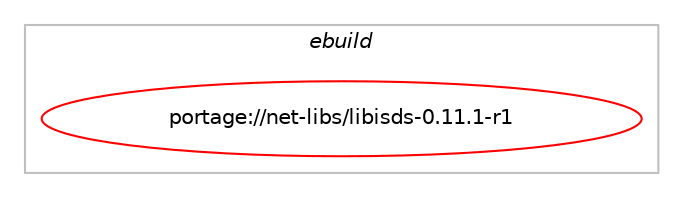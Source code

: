 digraph prolog {

# *************
# Graph options
# *************

newrank=true;
concentrate=true;
compound=true;
graph [rankdir=LR,fontname=Helvetica,fontsize=10,ranksep=1.5];#, ranksep=2.5, nodesep=0.2];
edge  [arrowhead=vee];
node  [fontname=Helvetica,fontsize=10];

# **********
# The ebuild
# **********

subgraph cluster_leftcol {
color=gray;
label=<<i>ebuild</i>>;
id [label="portage://net-libs/libisds-0.11.1-r1", color=red, width=4, href="../net-libs/libisds-0.11.1-r1.svg"];
}

# ****************
# The dependencies
# ****************

subgraph cluster_midcol {
color=gray;
label=<<i>dependencies</i>>;
subgraph cluster_compile {
fillcolor="#eeeeee";
style=filled;
label=<<i>compile</i>>;
# *** BEGIN UNKNOWN DEPENDENCY TYPE (TODO) ***
# id -> equal(use_conditional_group(negative,openssl,portage://net-libs/libisds-0.11.1-r1,[package_dependency(portage://net-libs/libisds-0.11.1-r1,install,no,app-crypt,gnupg,none,[,,],[],[]),package_dependency(portage://net-libs/libisds-0.11.1-r1,install,no,app-crypt,gpgme,none,[,,],any_same_slot,[]),package_dependency(portage://net-libs/libisds-0.11.1-r1,install,no,dev-libs,libgcrypt,none,[,,],any_same_slot,[])]))
# *** END UNKNOWN DEPENDENCY TYPE (TODO) ***

# *** BEGIN UNKNOWN DEPENDENCY TYPE (TODO) ***
# id -> equal(use_conditional_group(positive,curl,portage://net-libs/libisds-0.11.1-r1,[package_dependency(portage://net-libs/libisds-0.11.1-r1,install,no,net-misc,curl,none,[,,],[],[use(enable(ssl),none)])]))
# *** END UNKNOWN DEPENDENCY TYPE (TODO) ***

# *** BEGIN UNKNOWN DEPENDENCY TYPE (TODO) ***
# id -> equal(use_conditional_group(positive,doc,portage://net-libs/libisds-0.11.1-r1,[package_dependency(portage://net-libs/libisds-0.11.1-r1,install,no,app-text,docbook-xsl-stylesheets,none,[,,],[],[]),package_dependency(portage://net-libs/libisds-0.11.1-r1,install,no,dev-libs,libxslt,none,[,,],[],[])]))
# *** END UNKNOWN DEPENDENCY TYPE (TODO) ***

# *** BEGIN UNKNOWN DEPENDENCY TYPE (TODO) ***
# id -> equal(use_conditional_group(positive,openssl,portage://net-libs/libisds-0.11.1-r1,[package_dependency(portage://net-libs/libisds-0.11.1-r1,install,no,dev-libs,openssl,none,[,,],any_same_slot,[])]))
# *** END UNKNOWN DEPENDENCY TYPE (TODO) ***

# *** BEGIN UNKNOWN DEPENDENCY TYPE (TODO) ***
# id -> equal(use_conditional_group(positive,test,portage://net-libs/libisds-0.11.1-r1,[package_dependency(portage://net-libs/libisds-0.11.1-r1,install,no,net-libs,gnutls,none,[,,],[],[])]))
# *** END UNKNOWN DEPENDENCY TYPE (TODO) ***

# *** BEGIN UNKNOWN DEPENDENCY TYPE (TODO) ***
# id -> equal(package_dependency(portage://net-libs/libisds-0.11.1-r1,install,no,dev-libs,expat,none,[,,],[],[]))
# *** END UNKNOWN DEPENDENCY TYPE (TODO) ***

# *** BEGIN UNKNOWN DEPENDENCY TYPE (TODO) ***
# id -> equal(package_dependency(portage://net-libs/libisds-0.11.1-r1,install,no,dev-libs,libxml2,none,[,,],[],[]))
# *** END UNKNOWN DEPENDENCY TYPE (TODO) ***

}
subgraph cluster_compileandrun {
fillcolor="#eeeeee";
style=filled;
label=<<i>compile and run</i>>;
}
subgraph cluster_run {
fillcolor="#eeeeee";
style=filled;
label=<<i>run</i>>;
# *** BEGIN UNKNOWN DEPENDENCY TYPE (TODO) ***
# id -> equal(use_conditional_group(negative,openssl,portage://net-libs/libisds-0.11.1-r1,[package_dependency(portage://net-libs/libisds-0.11.1-r1,run,no,app-crypt,gnupg,none,[,,],[],[]),package_dependency(portage://net-libs/libisds-0.11.1-r1,run,no,app-crypt,gpgme,none,[,,],any_same_slot,[]),package_dependency(portage://net-libs/libisds-0.11.1-r1,run,no,dev-libs,libgcrypt,none,[,,],any_same_slot,[])]))
# *** END UNKNOWN DEPENDENCY TYPE (TODO) ***

# *** BEGIN UNKNOWN DEPENDENCY TYPE (TODO) ***
# id -> equal(use_conditional_group(positive,curl,portage://net-libs/libisds-0.11.1-r1,[package_dependency(portage://net-libs/libisds-0.11.1-r1,run,no,net-misc,curl,none,[,,],[],[use(enable(ssl),none)])]))
# *** END UNKNOWN DEPENDENCY TYPE (TODO) ***

# *** BEGIN UNKNOWN DEPENDENCY TYPE (TODO) ***
# id -> equal(use_conditional_group(positive,doc,portage://net-libs/libisds-0.11.1-r1,[package_dependency(portage://net-libs/libisds-0.11.1-r1,run,no,app-text,docbook-xsl-stylesheets,none,[,,],[],[]),package_dependency(portage://net-libs/libisds-0.11.1-r1,run,no,dev-libs,libxslt,none,[,,],[],[])]))
# *** END UNKNOWN DEPENDENCY TYPE (TODO) ***

# *** BEGIN UNKNOWN DEPENDENCY TYPE (TODO) ***
# id -> equal(use_conditional_group(positive,openssl,portage://net-libs/libisds-0.11.1-r1,[package_dependency(portage://net-libs/libisds-0.11.1-r1,run,no,dev-libs,openssl,none,[,,],any_same_slot,[])]))
# *** END UNKNOWN DEPENDENCY TYPE (TODO) ***

# *** BEGIN UNKNOWN DEPENDENCY TYPE (TODO) ***
# id -> equal(package_dependency(portage://net-libs/libisds-0.11.1-r1,run,no,dev-libs,expat,none,[,,],[],[]))
# *** END UNKNOWN DEPENDENCY TYPE (TODO) ***

# *** BEGIN UNKNOWN DEPENDENCY TYPE (TODO) ***
# id -> equal(package_dependency(portage://net-libs/libisds-0.11.1-r1,run,no,dev-libs,libxml2,none,[,,],[],[]))
# *** END UNKNOWN DEPENDENCY TYPE (TODO) ***

}
}

# **************
# The candidates
# **************

subgraph cluster_choices {
rank=same;
color=gray;
label=<<i>candidates</i>>;

}

}
